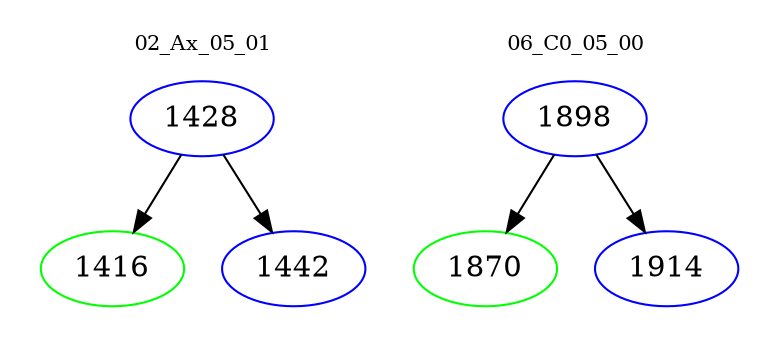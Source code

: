 digraph{
subgraph cluster_0 {
color = white
label = "02_Ax_05_01";
fontsize=10;
T0_1428 [label="1428", color="blue"]
T0_1428 -> T0_1416 [color="black"]
T0_1416 [label="1416", color="green"]
T0_1428 -> T0_1442 [color="black"]
T0_1442 [label="1442", color="blue"]
}
subgraph cluster_1 {
color = white
label = "06_C0_05_00";
fontsize=10;
T1_1898 [label="1898", color="blue"]
T1_1898 -> T1_1870 [color="black"]
T1_1870 [label="1870", color="green"]
T1_1898 -> T1_1914 [color="black"]
T1_1914 [label="1914", color="blue"]
}
}
